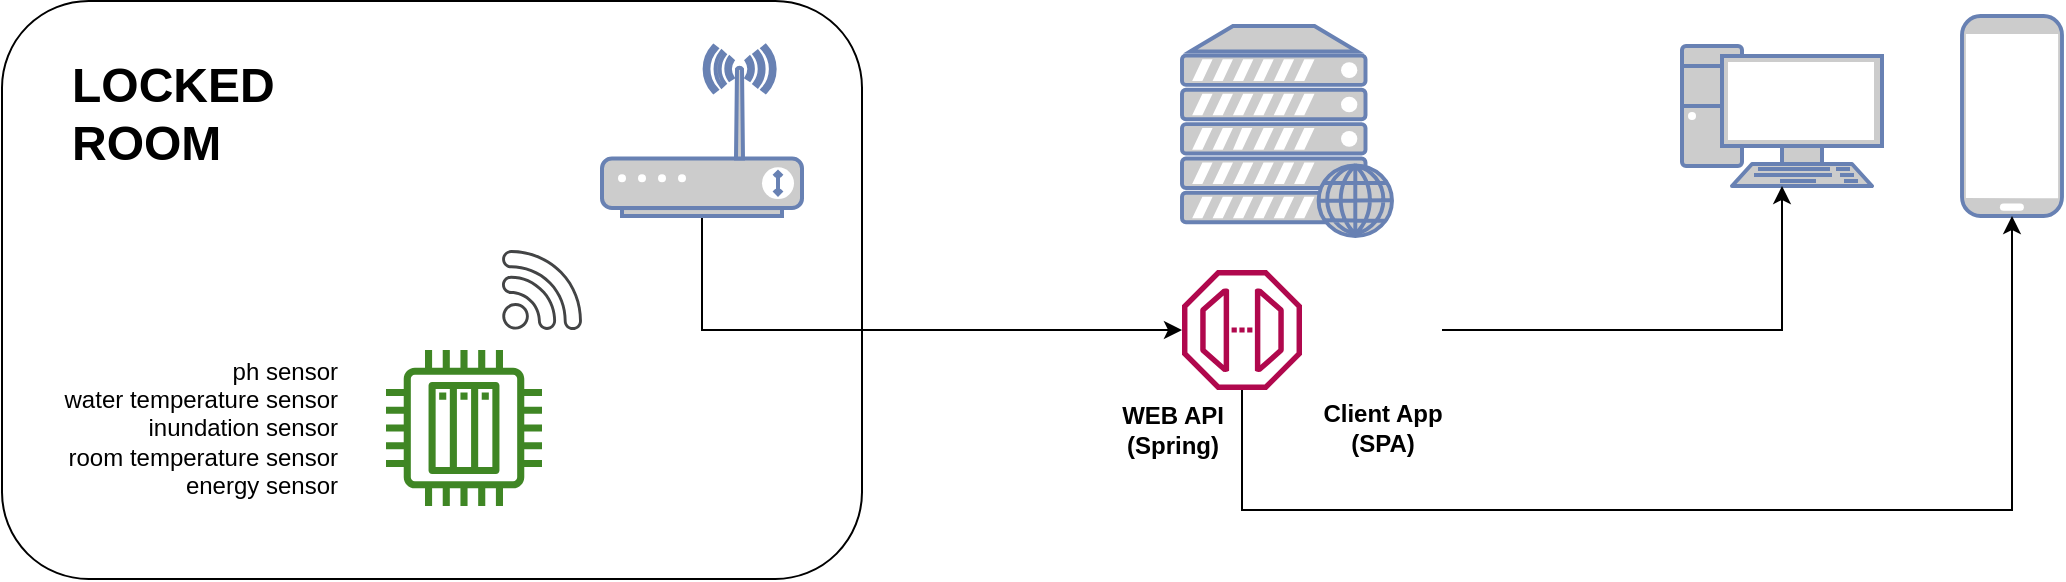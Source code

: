 <mxfile version="20.8.10" type="device"><diagram name="Página-1" id="TQwsv-QwIR_RtbSsDTsZ"><mxGraphModel dx="1877" dy="621" grid="1" gridSize="10" guides="1" tooltips="1" connect="1" arrows="1" fold="1" page="1" pageScale="1" pageWidth="827" pageHeight="1169" math="0" shadow="0"><root><mxCell id="0"/><mxCell id="1" parent="0"/><mxCell id="85otSiR7oR3CJ1Z73Ftb-13" value="" style="rounded=1;whiteSpace=wrap;html=1;" parent="1" vertex="1"><mxGeometry x="-110" y="25.5" width="430" height="289" as="geometry"/></mxCell><mxCell id="85otSiR7oR3CJ1Z73Ftb-8" value="" style="sketch=0;outlineConnect=0;fontColor=#232F3E;gradientColor=none;fillColor=#3F8624;strokeColor=none;dashed=0;verticalLabelPosition=bottom;verticalAlign=top;align=center;html=1;fontSize=12;fontStyle=0;aspect=fixed;pointerEvents=1;shape=mxgraph.aws4.iot_thing_plc;" parent="1" vertex="1"><mxGeometry x="82" y="200" width="78" height="78" as="geometry"/></mxCell><mxCell id="85otSiR7oR3CJ1Z73Ftb-9" value="" style="sketch=0;pointerEvents=1;shadow=0;dashed=0;html=1;strokeColor=none;fillColor=#434445;aspect=fixed;labelPosition=center;verticalLabelPosition=bottom;verticalAlign=top;align=center;outlineConnect=0;shape=mxgraph.vvd.wi_fi;" parent="1" vertex="1"><mxGeometry x="140" y="150" width="40" height="40" as="geometry"/></mxCell><mxCell id="85otSiR7oR3CJ1Z73Ftb-20" value="" style="fontColor=#0066CC;verticalAlign=top;verticalLabelPosition=bottom;labelPosition=center;align=center;html=1;outlineConnect=0;fillColor=#CCCCCC;strokeColor=#6881B3;gradientColor=none;gradientDirection=north;strokeWidth=2;shape=mxgraph.networks.pc;" parent="1" vertex="1"><mxGeometry x="730" y="48" width="100" height="70" as="geometry"/></mxCell><mxCell id="85otSiR7oR3CJ1Z73Ftb-21" value="" style="fontColor=#0066CC;verticalAlign=top;verticalLabelPosition=bottom;labelPosition=center;align=center;html=1;outlineConnect=0;fillColor=#CCCCCC;strokeColor=#6881B3;gradientColor=none;gradientDirection=north;strokeWidth=2;shape=mxgraph.networks.mobile;" parent="1" vertex="1"><mxGeometry x="870" y="33" width="50" height="100" as="geometry"/></mxCell><mxCell id="85otSiR7oR3CJ1Z73Ftb-22" value="" style="fontColor=#0066CC;verticalAlign=top;verticalLabelPosition=bottom;labelPosition=center;align=center;html=1;outlineConnect=0;fillColor=#CCCCCC;strokeColor=#6881B3;gradientColor=none;gradientDirection=north;strokeWidth=2;shape=mxgraph.networks.web_server;" parent="1" vertex="1"><mxGeometry x="480" y="38" width="105" height="105" as="geometry"/></mxCell><mxCell id="85otSiR7oR3CJ1Z73Ftb-33" style="edgeStyle=orthogonalEdgeStyle;rounded=0;orthogonalLoop=1;jettySize=auto;html=1;" parent="1" source="85otSiR7oR3CJ1Z73Ftb-23" target="85otSiR7oR3CJ1Z73Ftb-26" edge="1"><mxGeometry relative="1" as="geometry"><Array as="points"><mxPoint x="240" y="190"/></Array></mxGeometry></mxCell><mxCell id="85otSiR7oR3CJ1Z73Ftb-23" value="" style="fontColor=#0066CC;verticalAlign=top;verticalLabelPosition=bottom;labelPosition=center;align=center;html=1;outlineConnect=0;fillColor=#CCCCCC;strokeColor=#6881B3;gradientColor=none;gradientDirection=north;strokeWidth=2;shape=mxgraph.networks.wireless_modem;" parent="1" vertex="1"><mxGeometry x="190" y="48" width="100" height="85" as="geometry"/></mxCell><mxCell id="85otSiR7oR3CJ1Z73Ftb-26" value="" style="sketch=0;outlineConnect=0;fontColor=#232F3E;gradientColor=none;fillColor=#B0084D;strokeColor=none;dashed=0;verticalLabelPosition=bottom;verticalAlign=top;align=center;html=1;fontSize=12;fontStyle=0;aspect=fixed;pointerEvents=1;shape=mxgraph.aws4.endpoint;" parent="1" vertex="1"><mxGeometry x="480" y="160" width="60" height="60" as="geometry"/></mxCell><mxCell id="85otSiR7oR3CJ1Z73Ftb-30" style="edgeStyle=orthogonalEdgeStyle;rounded=0;orthogonalLoop=1;jettySize=auto;html=1;" parent="1" source="85otSiR7oR3CJ1Z73Ftb-27" target="85otSiR7oR3CJ1Z73Ftb-20" edge="1"><mxGeometry relative="1" as="geometry"/></mxCell><mxCell id="85otSiR7oR3CJ1Z73Ftb-35" style="edgeStyle=orthogonalEdgeStyle;rounded=0;orthogonalLoop=1;jettySize=auto;html=1;" parent="1" source="85otSiR7oR3CJ1Z73Ftb-26" target="85otSiR7oR3CJ1Z73Ftb-21" edge="1"><mxGeometry relative="1" as="geometry"><Array as="points"><mxPoint x="510" y="280"/><mxPoint x="895" y="280"/></Array></mxGeometry></mxCell><mxCell id="85otSiR7oR3CJ1Z73Ftb-27" value="" style="shape=image;html=1;verticalAlign=top;verticalLabelPosition=bottom;labelBackgroundColor=#ffffff;imageAspect=0;aspect=fixed;image=https://cdn1.iconfinder.com/data/icons/ionicons-fill-vol-2/512/logo-react-128.png;fontColor=#3399FF;" parent="1" vertex="1"><mxGeometry x="550" y="160" width="60" height="60" as="geometry"/></mxCell><mxCell id="85otSiR7oR3CJ1Z73Ftb-32" value="Client App&lt;br&gt;(SPA)" style="text;html=1;align=center;verticalAlign=middle;resizable=0;points=[];autosize=1;strokeColor=none;fillColor=none;fontStyle=1" parent="1" vertex="1"><mxGeometry x="540" y="219" width="80" height="40" as="geometry"/></mxCell><mxCell id="85otSiR7oR3CJ1Z73Ftb-34" value="WEB API&lt;br&gt;(Spring)" style="text;html=1;align=center;verticalAlign=middle;resizable=0;points=[];autosize=1;strokeColor=none;fillColor=none;fontStyle=1" parent="1" vertex="1"><mxGeometry x="440" y="220" width="70" height="40" as="geometry"/></mxCell><mxCell id="7SV6o3mAy_ksE376En8C-1" value="&lt;h1&gt;LOCKED ROOM&lt;/h1&gt;" style="text;html=1;strokeColor=none;fillColor=none;spacing=5;spacingTop=-20;whiteSpace=wrap;overflow=hidden;rounded=0;" parent="1" vertex="1"><mxGeometry x="-80" y="48" width="190" height="120" as="geometry"/></mxCell><mxCell id="7SV6o3mAy_ksE376En8C-2" value="ph sensor&lt;br&gt;water temperature sensor&lt;br&gt;inundation sensor&lt;br&gt;room temperature sensor&lt;br&gt;energy sensor" style="text;html=1;strokeColor=none;fillColor=none;align=right;verticalAlign=middle;whiteSpace=wrap;rounded=0;fontStyle=0" parent="1" vertex="1"><mxGeometry x="-100" y="188.5" width="160" height="101" as="geometry"/></mxCell><mxCell id="7SV6o3mAy_ksE376En8C-3" value="" style="shape=image;html=1;verticalAlign=top;verticalLabelPosition=bottom;labelBackgroundColor=#ffffff;imageAspect=0;aspect=fixed;image=https://cdn1.iconfinder.com/data/icons/ionicons-fill-vol-2/512/logo-react-128.png;fontColor=#3399FF;" parent="1" vertex="1"><mxGeometry x="720" y="118" width="60" height="60" as="geometry"/></mxCell></root></mxGraphModel></diagram></mxfile>